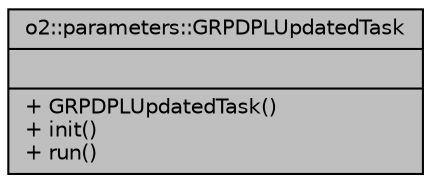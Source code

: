 digraph "o2::parameters::GRPDPLUpdatedTask"
{
 // INTERACTIVE_SVG=YES
  bgcolor="transparent";
  edge [fontname="Helvetica",fontsize="10",labelfontname="Helvetica",labelfontsize="10"];
  node [fontname="Helvetica",fontsize="10",shape=record];
  Node1 [label="{o2::parameters::GRPDPLUpdatedTask\n||+ GRPDPLUpdatedTask()\l+ init()\l+ run()\l}",height=0.2,width=0.4,color="black", fillcolor="grey75", style="filled", fontcolor="black"];
}
